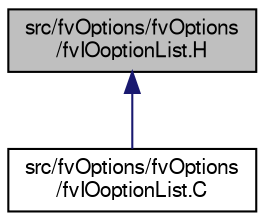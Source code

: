 digraph "src/fvOptions/fvOptions/fvIOoptionList.H"
{
  bgcolor="transparent";
  edge [fontname="FreeSans",fontsize="10",labelfontname="FreeSans",labelfontsize="10"];
  node [fontname="FreeSans",fontsize="10",shape=record];
  Node324 [label="src/fvOptions/fvOptions\l/fvIOoptionList.H",height=0.2,width=0.4,color="black", fillcolor="grey75", style="filled", fontcolor="black"];
  Node324 -> Node325 [dir="back",color="midnightblue",fontsize="10",style="solid",fontname="FreeSans"];
  Node325 [label="src/fvOptions/fvOptions\l/fvIOoptionList.C",height=0.2,width=0.4,color="black",URL="$a04604.html"];
}
